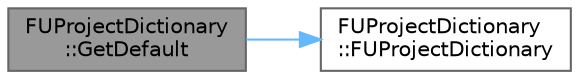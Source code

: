 digraph "FUProjectDictionary::GetDefault"
{
 // INTERACTIVE_SVG=YES
 // LATEX_PDF_SIZE
  bgcolor="transparent";
  edge [fontname=Helvetica,fontsize=10,labelfontname=Helvetica,labelfontsize=10];
  node [fontname=Helvetica,fontsize=10,shape=box,height=0.2,width=0.4];
  rankdir="LR";
  Node1 [id="Node000001",label="FUProjectDictionary\l::GetDefault",height=0.2,width=0.4,color="gray40", fillcolor="grey60", style="filled", fontcolor="black",tooltip="Gets the project dictionary for the active engine installation."];
  Node1 -> Node2 [id="edge1_Node000001_Node000002",color="steelblue1",style="solid",tooltip=" "];
  Node2 [id="Node000002",label="FUProjectDictionary\l::FUProjectDictionary",height=0.2,width=0.4,color="grey40", fillcolor="white", style="filled",URL="$d9/da1/classFUProjectDictionary.html#a053c4ba9e3bdea9629e1fbbc411003c2",tooltip="Scans the engine root directory for all the known projects."];
}
